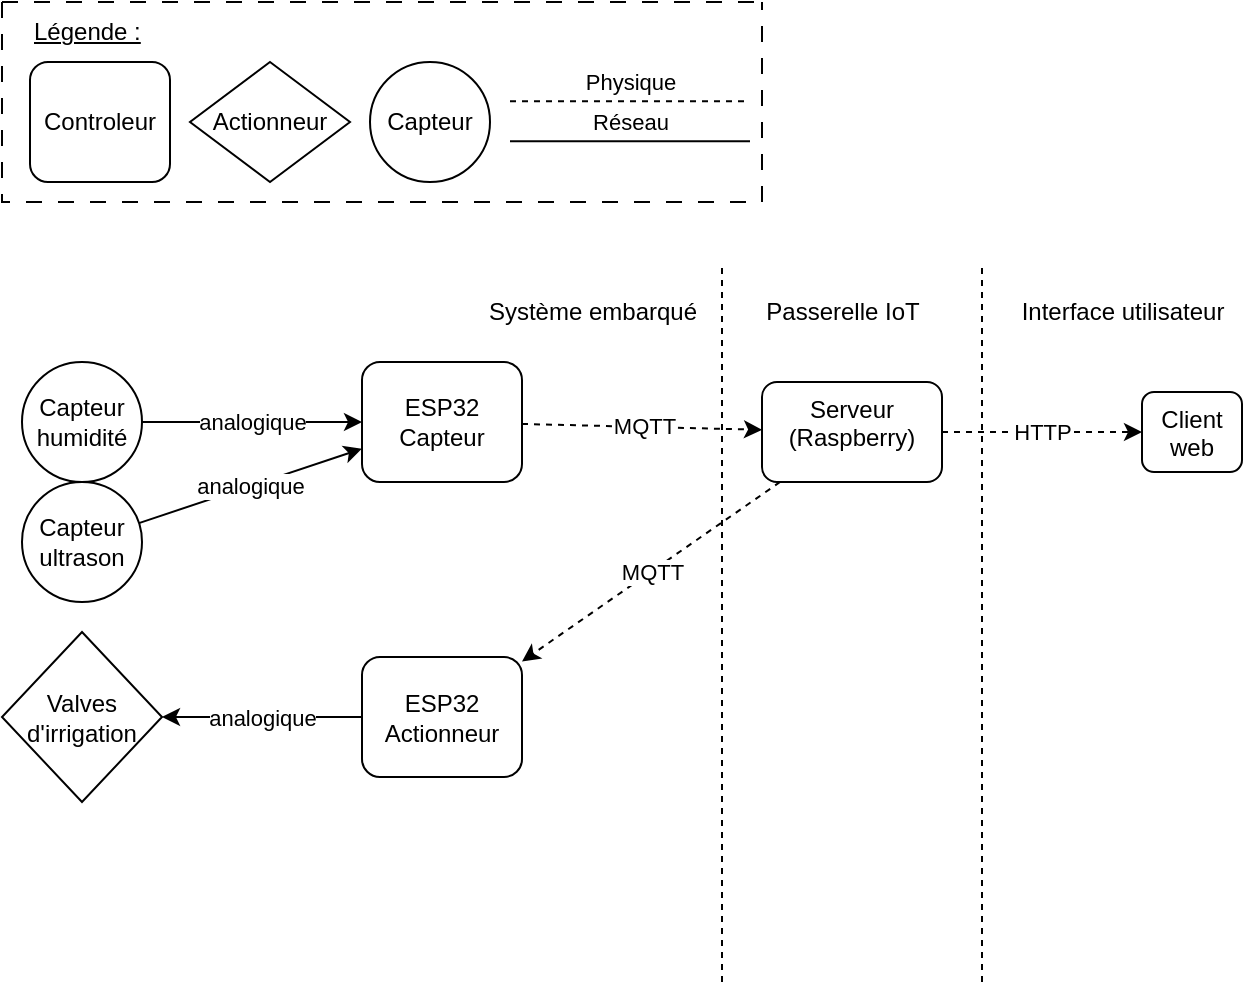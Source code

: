 <mxfile>
    <diagram id="8HhSMyb_BakoQHUVGRJk" name="Page-1">
        <mxGraphModel dx="850" dy="602" grid="1" gridSize="10" guides="1" tooltips="1" connect="1" arrows="1" fold="1" page="1" pageScale="1" pageWidth="827" pageHeight="1169" background="none" math="0" shadow="0">
            <root>
                <mxCell id="0"/>
                <mxCell id="1" parent="0"/>
                <mxCell id="10" value="analogique" style="edgeStyle=none;html=1;" parent="1" source="4" target="8" edge="1">
                    <mxGeometry relative="1" as="geometry"/>
                </mxCell>
                <mxCell id="11" value="analogique" style="edgeStyle=none;html=1;" parent="1" source="24" target="9" edge="1">
                    <mxGeometry relative="1" as="geometry">
                        <mxPoint as="offset"/>
                    </mxGeometry>
                </mxCell>
                <mxCell id="13" value="MQTT" style="edgeStyle=none;html=1;dashed=1;" parent="1" source="8" target="12" edge="1">
                    <mxGeometry x="0.013" relative="1" as="geometry">
                        <Array as="points"/>
                        <mxPoint as="offset"/>
                    </mxGeometry>
                </mxCell>
                <mxCell id="8" value="ESP32&lt;div&gt;Capteur&lt;/div&gt;" style="rounded=1;whiteSpace=wrap;html=1;" parent="1" vertex="1">
                    <mxGeometry x="180" y="180" width="80" height="60" as="geometry"/>
                </mxCell>
                <mxCell id="9" value="Valves d&#39;irrigation" style="rhombus;whiteSpace=wrap;html=1;" parent="1" vertex="1">
                    <mxGeometry y="315" width="80" height="85" as="geometry"/>
                </mxCell>
                <mxCell id="12" value="Serveur (Raspberry)" style="rounded=1;whiteSpace=wrap;html=1;align=center;verticalAlign=top;" parent="1" vertex="1">
                    <mxGeometry x="380" y="190" width="90" height="50" as="geometry"/>
                </mxCell>
                <mxCell id="22" style="edgeStyle=none;html=1;dashed=1;endArrow=none;endFill=0;" parent="1" edge="1">
                    <mxGeometry relative="1" as="geometry">
                        <mxPoint x="360" y="490" as="sourcePoint"/>
                        <mxPoint x="360" y="130" as="targetPoint"/>
                    </mxGeometry>
                </mxCell>
                <mxCell id="4" value="Capteur humidité" style="ellipse;whiteSpace=wrap;html=1;aspect=fixed;" parent="1" vertex="1">
                    <mxGeometry x="10" y="180" width="60" height="60" as="geometry"/>
                </mxCell>
                <mxCell id="24" value="ESP32&lt;div&gt;Actionneur&lt;/div&gt;" style="rounded=1;whiteSpace=wrap;html=1;" parent="1" vertex="1">
                    <mxGeometry x="180" y="327.5" width="80" height="60" as="geometry"/>
                </mxCell>
                <mxCell id="25" value="MQTT" style="edgeStyle=none;html=1;dashed=1;" parent="1" source="12" target="24" edge="1">
                    <mxGeometry x="0.001" relative="1" as="geometry">
                        <Array as="points"/>
                        <mxPoint x="266" y="180" as="sourcePoint"/>
                        <mxPoint x="370" y="290" as="targetPoint"/>
                        <mxPoint as="offset"/>
                    </mxGeometry>
                </mxCell>
                <mxCell id="32" value="analogique" style="edgeStyle=none;html=1;" parent="1" source="31" target="8" edge="1">
                    <mxGeometry relative="1" as="geometry"/>
                </mxCell>
                <mxCell id="31" value="Capteur ultrason" style="ellipse;whiteSpace=wrap;html=1;aspect=fixed;" parent="1" vertex="1">
                    <mxGeometry x="10" y="240" width="60" height="60" as="geometry"/>
                </mxCell>
                <mxCell id="40" style="edgeStyle=none;html=1;dashed=1;endArrow=none;endFill=0;" parent="1" edge="1">
                    <mxGeometry relative="1" as="geometry">
                        <mxPoint x="490" y="490" as="sourcePoint"/>
                        <mxPoint x="490" y="130" as="targetPoint"/>
                    </mxGeometry>
                </mxCell>
                <mxCell id="41" value="Client web" style="rounded=1;whiteSpace=wrap;html=1;align=center;verticalAlign=top;" parent="1" vertex="1">
                    <mxGeometry x="570" y="195" width="50" height="40" as="geometry"/>
                </mxCell>
                <mxCell id="42" value="HTTP" style="edgeStyle=none;html=1;dashed=1;" parent="1" source="12" target="41" edge="1">
                    <mxGeometry relative="1" as="geometry">
                        <Array as="points"/>
                        <mxPoint x="270" y="183" as="sourcePoint"/>
                        <mxPoint x="460" y="280" as="targetPoint"/>
                        <mxPoint as="offset"/>
                    </mxGeometry>
                </mxCell>
                <mxCell id="46" value="&lt;div&gt;Système embarqué&lt;/div&gt;" style="text;html=1;align=center;verticalAlign=middle;resizable=0;points=[];autosize=1;strokeColor=none;fillColor=none;" parent="1" vertex="1">
                    <mxGeometry x="230" y="140" width="130" height="30" as="geometry"/>
                </mxCell>
                <mxCell id="47" value="&lt;div&gt;Passerelle IoT&lt;/div&gt;" style="text;html=1;align=center;verticalAlign=middle;resizable=0;points=[];autosize=1;strokeColor=none;fillColor=none;" parent="1" vertex="1">
                    <mxGeometry x="370" y="140" width="100" height="30" as="geometry"/>
                </mxCell>
                <mxCell id="48" value="&lt;div&gt;Interface utilisateur&lt;/div&gt;" style="text;html=1;align=center;verticalAlign=middle;resizable=0;points=[];autosize=1;strokeColor=none;fillColor=none;" parent="1" vertex="1">
                    <mxGeometry x="500" y="140" width="120" height="30" as="geometry"/>
                </mxCell>
                <mxCell id="57" value="" style="swimlane;startSize=0;dashed=1;dashPattern=8 8;" vertex="1" parent="1">
                    <mxGeometry width="380" height="100" as="geometry"/>
                </mxCell>
                <mxCell id="49" value="Physique" style="edgeStyle=none;html=1;dashed=1;endArrow=none;endFill=0;" edge="1" parent="57">
                    <mxGeometry y="10" relative="1" as="geometry">
                        <mxPoint as="offset"/>
                        <mxPoint x="254" y="49.6" as="sourcePoint"/>
                        <mxPoint x="374" y="49.6" as="targetPoint"/>
                    </mxGeometry>
                </mxCell>
                <mxCell id="50" value="Réseau" style="edgeStyle=none;html=1;endArrow=none;endFill=0;" edge="1" parent="57">
                    <mxGeometry y="10" relative="1" as="geometry">
                        <mxPoint as="offset"/>
                        <mxPoint x="254" y="69.6" as="sourcePoint"/>
                        <mxPoint x="374" y="69.6" as="targetPoint"/>
                    </mxGeometry>
                </mxCell>
                <mxCell id="51" value="Controleur" style="rounded=1;whiteSpace=wrap;html=1;" vertex="1" parent="57">
                    <mxGeometry x="14" y="30" width="70" height="60" as="geometry"/>
                </mxCell>
                <mxCell id="52" value="&lt;u&gt;Légende :&lt;/u&gt;" style="text;html=1;align=left;verticalAlign=middle;resizable=0;points=[];autosize=1;strokeColor=none;fillColor=none;" vertex="1" parent="57">
                    <mxGeometry x="14" width="80" height="30" as="geometry"/>
                </mxCell>
                <mxCell id="53" value="Actionneur" style="rhombus;whiteSpace=wrap;html=1;" vertex="1" parent="57">
                    <mxGeometry x="94" y="30" width="80" height="60" as="geometry"/>
                </mxCell>
                <mxCell id="54" value="Capteur" style="ellipse;whiteSpace=wrap;html=1;aspect=fixed;" vertex="1" parent="57">
                    <mxGeometry x="184" y="30" width="60" height="60" as="geometry"/>
                </mxCell>
            </root>
        </mxGraphModel>
    </diagram>
</mxfile>